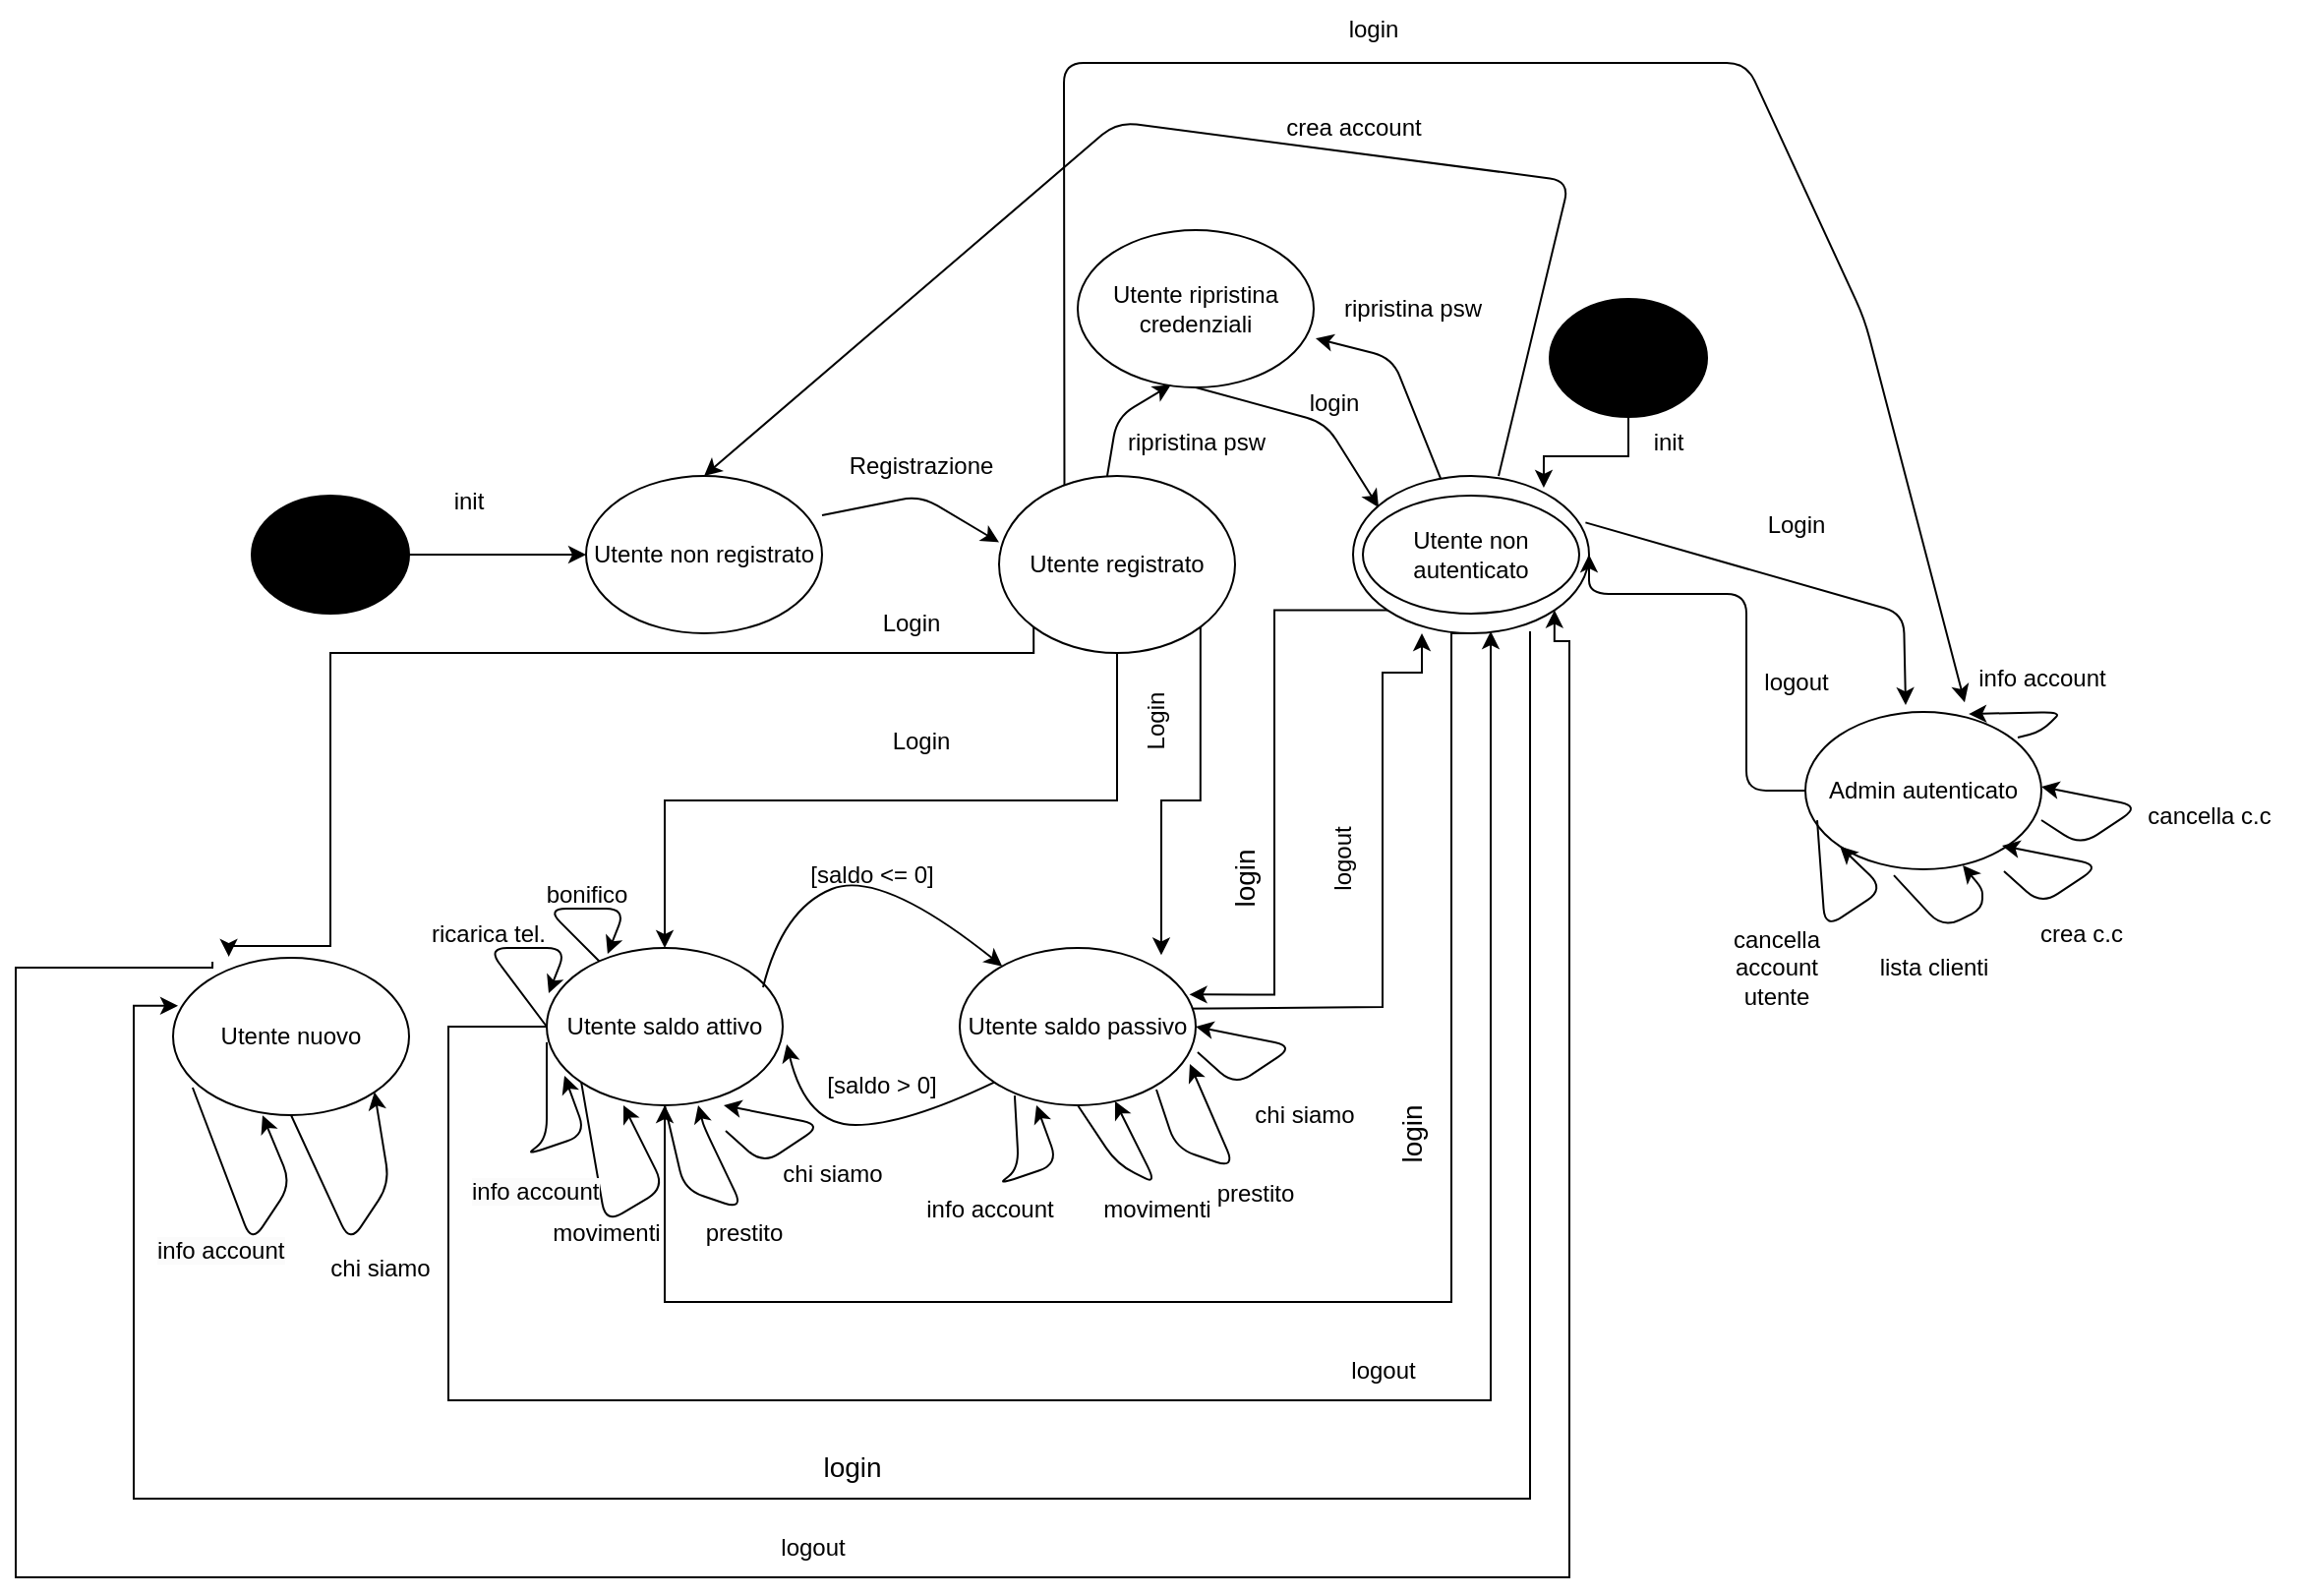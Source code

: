 <mxfile version="21.7.0" type="device">
  <diagram name="Pagina-1" id="RXsZhkkJ1BYQz_GdKjtC">
    <mxGraphModel dx="1701" dy="1647" grid="1" gridSize="10" guides="1" tooltips="1" connect="1" arrows="1" fold="1" page="1" pageScale="1" pageWidth="827" pageHeight="1169" math="0" shadow="0">
      <root>
        <mxCell id="0" />
        <mxCell id="1" parent="0" />
        <mxCell id="6yfdoHpJlU_6fIfk0Mqv-1" value="Utente non registrato" style="ellipse;whiteSpace=wrap;html=1;" parent="1" vertex="1">
          <mxGeometry x="190" y="80" width="120" height="80" as="geometry" />
        </mxCell>
        <mxCell id="hKvKpAvjpuiOTkt6PPMT-13" style="edgeStyle=orthogonalEdgeStyle;rounded=0;orthogonalLoop=1;jettySize=auto;html=1;exitX=0;exitY=1;exitDx=0;exitDy=0;entryX=0.236;entryY=-0.007;entryDx=0;entryDy=0;entryPerimeter=0;" parent="1" source="6yfdoHpJlU_6fIfk0Mqv-2" target="6yfdoHpJlU_6fIfk0Mqv-21" edge="1">
          <mxGeometry relative="1" as="geometry">
            <mxPoint x="70" y="290" as="targetPoint" />
            <Array as="points">
              <mxPoint x="417" y="170" />
              <mxPoint x="60" y="170" />
              <mxPoint x="60" y="319" />
            </Array>
          </mxGeometry>
        </mxCell>
        <mxCell id="hKvKpAvjpuiOTkt6PPMT-14" style="edgeStyle=orthogonalEdgeStyle;rounded=0;orthogonalLoop=1;jettySize=auto;html=1;exitX=0.5;exitY=1;exitDx=0;exitDy=0;entryX=0.5;entryY=0;entryDx=0;entryDy=0;" parent="1" source="6yfdoHpJlU_6fIfk0Mqv-2" target="6yfdoHpJlU_6fIfk0Mqv-23" edge="1">
          <mxGeometry relative="1" as="geometry" />
        </mxCell>
        <mxCell id="hKvKpAvjpuiOTkt6PPMT-17" style="edgeStyle=orthogonalEdgeStyle;rounded=0;orthogonalLoop=1;jettySize=auto;html=1;exitX=1;exitY=1;exitDx=0;exitDy=0;entryX=0.854;entryY=0.046;entryDx=0;entryDy=0;entryPerimeter=0;" parent="1" source="6yfdoHpJlU_6fIfk0Mqv-2" target="6yfdoHpJlU_6fIfk0Mqv-24" edge="1">
          <mxGeometry relative="1" as="geometry" />
        </mxCell>
        <mxCell id="6yfdoHpJlU_6fIfk0Mqv-2" value="Utente registrato" style="ellipse;whiteSpace=wrap;html=1;" parent="1" vertex="1">
          <mxGeometry x="400" y="80" width="120" height="90" as="geometry" />
        </mxCell>
        <mxCell id="6yfdoHpJlU_6fIfk0Mqv-8" style="edgeStyle=orthogonalEdgeStyle;rounded=0;orthogonalLoop=1;jettySize=auto;html=1;exitX=1;exitY=0.5;exitDx=0;exitDy=0;entryX=0;entryY=0.5;entryDx=0;entryDy=0;" parent="1" source="6yfdoHpJlU_6fIfk0Mqv-6" target="6yfdoHpJlU_6fIfk0Mqv-1" edge="1">
          <mxGeometry relative="1" as="geometry">
            <Array as="points">
              <mxPoint x="110" y="120" />
            </Array>
          </mxGeometry>
        </mxCell>
        <mxCell id="6yfdoHpJlU_6fIfk0Mqv-6" value="" style="ellipse;whiteSpace=wrap;html=1;fillColor=#000000;" parent="1" vertex="1">
          <mxGeometry x="20" y="90" width="80" height="60" as="geometry" />
        </mxCell>
        <mxCell id="hKvKpAvjpuiOTkt6PPMT-19" style="edgeStyle=orthogonalEdgeStyle;rounded=0;orthogonalLoop=1;jettySize=auto;html=1;exitX=0;exitY=1;exitDx=0;exitDy=0;entryX=0.973;entryY=0.296;entryDx=0;entryDy=0;entryPerimeter=0;" parent="1" source="6yfdoHpJlU_6fIfk0Mqv-9" target="6yfdoHpJlU_6fIfk0Mqv-24" edge="1">
          <mxGeometry relative="1" as="geometry">
            <mxPoint x="598.143" y="350" as="targetPoint" />
            <Array as="points">
              <mxPoint x="540" y="148" />
              <mxPoint x="540" y="344" />
            </Array>
          </mxGeometry>
        </mxCell>
        <mxCell id="hKvKpAvjpuiOTkt6PPMT-20" style="edgeStyle=orthogonalEdgeStyle;rounded=0;orthogonalLoop=1;jettySize=auto;html=1;exitX=0.5;exitY=1;exitDx=0;exitDy=0;entryX=0.5;entryY=1;entryDx=0;entryDy=0;" parent="1" source="6yfdoHpJlU_6fIfk0Mqv-9" target="6yfdoHpJlU_6fIfk0Mqv-23" edge="1">
          <mxGeometry relative="1" as="geometry">
            <mxPoint x="220" y="500" as="targetPoint" />
            <Array as="points">
              <mxPoint x="630" y="160" />
              <mxPoint x="630" y="500" />
              <mxPoint x="230" y="500" />
            </Array>
          </mxGeometry>
        </mxCell>
        <mxCell id="hKvKpAvjpuiOTkt6PPMT-25" style="edgeStyle=orthogonalEdgeStyle;rounded=0;orthogonalLoop=1;jettySize=auto;html=1;exitX=1;exitY=1;exitDx=0;exitDy=0;entryX=0.021;entryY=0.305;entryDx=0;entryDy=0;entryPerimeter=0;" parent="1" target="6yfdoHpJlU_6fIfk0Mqv-21" edge="1">
          <mxGeometry relative="1" as="geometry">
            <mxPoint x="8.78" y="349" as="targetPoint" />
            <mxPoint x="669.996" y="159.004" as="sourcePoint" />
            <Array as="points">
              <mxPoint x="670" y="600" />
              <mxPoint x="-40" y="600" />
              <mxPoint x="-40" y="349" />
            </Array>
          </mxGeometry>
        </mxCell>
        <mxCell id="6yfdoHpJlU_6fIfk0Mqv-9" value="" style="ellipse;whiteSpace=wrap;html=1;" parent="1" vertex="1">
          <mxGeometry x="580" y="80" width="120" height="80" as="geometry" />
        </mxCell>
        <mxCell id="6yfdoHpJlU_6fIfk0Mqv-11" value="Utente non autenticato" style="ellipse;whiteSpace=wrap;html=1;" parent="1" vertex="1">
          <mxGeometry x="585" y="90" width="110" height="60" as="geometry" />
        </mxCell>
        <mxCell id="6yfdoHpJlU_6fIfk0Mqv-12" value="Registrazione" style="text;html=1;align=center;verticalAlign=middle;resizable=0;points=[];autosize=1;strokeColor=none;fillColor=none;" parent="1" vertex="1">
          <mxGeometry x="310" y="60" width="100" height="30" as="geometry" />
        </mxCell>
        <mxCell id="hKvKpAvjpuiOTkt6PPMT-23" style="edgeStyle=orthogonalEdgeStyle;rounded=1;orthogonalLoop=1;jettySize=auto;html=1;exitX=0;exitY=0.5;exitDx=0;exitDy=0;entryX=1;entryY=0.5;entryDx=0;entryDy=0;" parent="1" source="6yfdoHpJlU_6fIfk0Mqv-16" target="6yfdoHpJlU_6fIfk0Mqv-9" edge="1">
          <mxGeometry relative="1" as="geometry">
            <Array as="points">
              <mxPoint x="780" y="240" />
              <mxPoint x="780" y="140" />
              <mxPoint x="700" y="140" />
            </Array>
          </mxGeometry>
        </mxCell>
        <mxCell id="6yfdoHpJlU_6fIfk0Mqv-16" value="Admin autenticato" style="ellipse;whiteSpace=wrap;html=1;" parent="1" vertex="1">
          <mxGeometry x="810" y="200" width="120" height="80" as="geometry" />
        </mxCell>
        <mxCell id="6yfdoHpJlU_6fIfk0Mqv-19" value="Login" style="text;html=1;align=center;verticalAlign=middle;resizable=0;points=[];autosize=1;strokeColor=none;fillColor=none;" parent="1" vertex="1">
          <mxGeometry x="330" y="140" width="50" height="30" as="geometry" />
        </mxCell>
        <mxCell id="6yfdoHpJlU_6fIfk0Mqv-20" value="Login" style="text;html=1;align=center;verticalAlign=middle;resizable=0;points=[];autosize=1;strokeColor=none;fillColor=none;" parent="1" vertex="1">
          <mxGeometry x="780" y="90" width="50" height="30" as="geometry" />
        </mxCell>
        <mxCell id="hKvKpAvjpuiOTkt6PPMT-28" style="edgeStyle=orthogonalEdgeStyle;rounded=0;orthogonalLoop=1;jettySize=auto;html=1;entryX=1;entryY=1;entryDx=0;entryDy=0;exitX=0.167;exitY=0.025;exitDx=0;exitDy=0;exitPerimeter=0;" parent="1" source="6yfdoHpJlU_6fIfk0Mqv-21" target="6yfdoHpJlU_6fIfk0Mqv-9" edge="1">
          <mxGeometry relative="1" as="geometry">
            <mxPoint x="-60" y="280" as="sourcePoint" />
            <Array as="points">
              <mxPoint y="330" />
              <mxPoint x="-100" y="330" />
              <mxPoint x="-100" y="640" />
              <mxPoint x="690" y="640" />
              <mxPoint x="690" y="164" />
              <mxPoint x="682" y="164" />
            </Array>
          </mxGeometry>
        </mxCell>
        <mxCell id="6yfdoHpJlU_6fIfk0Mqv-21" value="Utente nuovo" style="ellipse;whiteSpace=wrap;html=1;" parent="1" vertex="1">
          <mxGeometry x="-20" y="325" width="120" height="80" as="geometry" />
        </mxCell>
        <mxCell id="hKvKpAvjpuiOTkt6PPMT-30" style="edgeStyle=orthogonalEdgeStyle;rounded=0;orthogonalLoop=1;jettySize=auto;html=1;exitX=0;exitY=0.5;exitDx=0;exitDy=0;" parent="1" source="6yfdoHpJlU_6fIfk0Mqv-23" edge="1">
          <mxGeometry relative="1" as="geometry">
            <mxPoint x="650" y="159" as="targetPoint" />
            <Array as="points">
              <mxPoint x="120" y="360" />
              <mxPoint x="120" y="550" />
              <mxPoint x="650" y="550" />
              <mxPoint x="650" y="159" />
            </Array>
          </mxGeometry>
        </mxCell>
        <mxCell id="6yfdoHpJlU_6fIfk0Mqv-23" value="Utente saldo attivo" style="ellipse;whiteSpace=wrap;html=1;" parent="1" vertex="1">
          <mxGeometry x="170" y="320" width="120" height="80" as="geometry" />
        </mxCell>
        <mxCell id="hKvKpAvjpuiOTkt6PPMT-33" style="edgeStyle=orthogonalEdgeStyle;rounded=0;orthogonalLoop=1;jettySize=auto;html=1;exitX=1.01;exitY=0.386;exitDx=0;exitDy=0;entryX=0.962;entryY=0.796;entryDx=0;entryDy=0;entryPerimeter=0;exitPerimeter=0;" parent="1" source="6yfdoHpJlU_6fIfk0Mqv-24" edge="1">
          <mxGeometry relative="1" as="geometry">
            <mxPoint x="615" y="160.0" as="targetPoint" />
            <mxPoint x="419.56" y="376.32" as="sourcePoint" />
            <Array as="points">
              <mxPoint x="490" y="351" />
              <mxPoint x="595" y="350" />
              <mxPoint x="595" y="180" />
              <mxPoint x="615" y="180" />
            </Array>
          </mxGeometry>
        </mxCell>
        <mxCell id="6yfdoHpJlU_6fIfk0Mqv-24" value="Utente saldo passivo" style="ellipse;whiteSpace=wrap;html=1;" parent="1" vertex="1">
          <mxGeometry x="380" y="320" width="120" height="80" as="geometry" />
        </mxCell>
        <mxCell id="6yfdoHpJlU_6fIfk0Mqv-38" value="" style="curved=1;endArrow=classic;html=1;rounded=0;" parent="1" target="6yfdoHpJlU_6fIfk0Mqv-24" edge="1">
          <mxGeometry width="50" height="50" relative="1" as="geometry">
            <mxPoint x="280" y="340" as="sourcePoint" />
            <mxPoint x="350" y="280" as="targetPoint" />
            <Array as="points">
              <mxPoint x="290" y="300" />
              <mxPoint x="340" y="280" />
            </Array>
          </mxGeometry>
        </mxCell>
        <mxCell id="N1cmyKIt58OU5iwGoLdd-1" value="" style="curved=1;endArrow=classic;html=1;rounded=0;exitX=0;exitY=1;exitDx=0;exitDy=0;entryX=1.017;entryY=0.613;entryDx=0;entryDy=0;entryPerimeter=0;" parent="1" source="6yfdoHpJlU_6fIfk0Mqv-24" target="6yfdoHpJlU_6fIfk0Mqv-23" edge="1">
          <mxGeometry width="50" height="50" relative="1" as="geometry">
            <mxPoint x="414" y="439" as="sourcePoint" />
            <mxPoint x="292" y="450" as="targetPoint" />
            <Array as="points">
              <mxPoint x="352" y="410" />
              <mxPoint x="302" y="410" />
            </Array>
          </mxGeometry>
        </mxCell>
        <mxCell id="N1cmyKIt58OU5iwGoLdd-3" value="" style="endArrow=classic;html=1;rounded=1;exitX=0.5;exitY=1;exitDx=0;exitDy=0;" parent="1" source="6yfdoHpJlU_6fIfk0Mqv-24" target="6yfdoHpJlU_6fIfk0Mqv-24" edge="1">
          <mxGeometry width="50" height="50" relative="1" as="geometry">
            <mxPoint x="460" y="450" as="sourcePoint" />
            <mxPoint x="510" y="400" as="targetPoint" />
            <Array as="points">
              <mxPoint x="460" y="430" />
              <mxPoint x="480" y="440" />
            </Array>
          </mxGeometry>
        </mxCell>
        <mxCell id="N1cmyKIt58OU5iwGoLdd-4" value="movimenti" style="text;html=1;align=center;verticalAlign=middle;resizable=0;points=[];autosize=1;strokeColor=none;fillColor=none;" parent="1" vertex="1">
          <mxGeometry x="440" y="438" width="80" height="30" as="geometry" />
        </mxCell>
        <mxCell id="N1cmyKIt58OU5iwGoLdd-5" value="" style="endArrow=classic;html=1;rounded=1;exitX=0.5;exitY=1;exitDx=0;exitDy=0;entryX=0.975;entryY=0.738;entryDx=0;entryDy=0;entryPerimeter=0;" parent="1" target="6yfdoHpJlU_6fIfk0Mqv-24" edge="1">
          <mxGeometry width="50" height="50" relative="1" as="geometry">
            <mxPoint x="480" y="392" as="sourcePoint" />
            <mxPoint x="499" y="390" as="targetPoint" />
            <Array as="points">
              <mxPoint x="490" y="422" />
              <mxPoint x="520" y="432" />
            </Array>
          </mxGeometry>
        </mxCell>
        <mxCell id="N1cmyKIt58OU5iwGoLdd-6" value="prestito" style="text;html=1;align=center;verticalAlign=middle;resizable=0;points=[];autosize=1;strokeColor=none;fillColor=none;" parent="1" vertex="1">
          <mxGeometry x="500" y="430" width="60" height="30" as="geometry" />
        </mxCell>
        <mxCell id="N1cmyKIt58OU5iwGoLdd-7" value="" style="endArrow=classic;html=1;rounded=1;exitX=1.008;exitY=0.663;exitDx=0;exitDy=0;exitPerimeter=0;" parent="1" source="6yfdoHpJlU_6fIfk0Mqv-24" edge="1">
          <mxGeometry width="50" height="50" relative="1" as="geometry">
            <mxPoint x="500" y="352" as="sourcePoint" />
            <mxPoint x="500" y="360" as="targetPoint" />
            <Array as="points">
              <mxPoint x="520" y="390" />
              <mxPoint x="550" y="370" />
            </Array>
          </mxGeometry>
        </mxCell>
        <mxCell id="N1cmyKIt58OU5iwGoLdd-8" value="chi siamo" style="text;html=1;align=center;verticalAlign=middle;resizable=0;points=[];autosize=1;strokeColor=none;fillColor=none;" parent="1" vertex="1">
          <mxGeometry x="520" y="390" width="70" height="30" as="geometry" />
        </mxCell>
        <mxCell id="N1cmyKIt58OU5iwGoLdd-10" value="" style="endArrow=classic;html=1;rounded=1;exitX=0.233;exitY=0.938;exitDx=0;exitDy=0;exitPerimeter=0;" parent="1" source="6yfdoHpJlU_6fIfk0Mqv-24" edge="1">
          <mxGeometry width="50" height="50" relative="1" as="geometry">
            <mxPoint x="400" y="402" as="sourcePoint" />
            <mxPoint x="419" y="400" as="targetPoint" />
            <Array as="points">
              <mxPoint x="410" y="432" />
              <mxPoint x="400" y="440" />
              <mxPoint x="430" y="430" />
            </Array>
          </mxGeometry>
        </mxCell>
        <mxCell id="N1cmyKIt58OU5iwGoLdd-11" value="info account" style="text;html=1;align=center;verticalAlign=middle;resizable=0;points=[];autosize=1;strokeColor=none;fillColor=none;" parent="1" vertex="1">
          <mxGeometry x="350" y="438" width="90" height="30" as="geometry" />
        </mxCell>
        <mxCell id="N1cmyKIt58OU5iwGoLdd-12" value="" style="endArrow=classic;html=1;rounded=1;exitX=0;exitY=1;exitDx=0;exitDy=0;" parent="1" source="6yfdoHpJlU_6fIfk0Mqv-23" edge="1">
          <mxGeometry width="50" height="50" relative="1" as="geometry">
            <mxPoint x="190" y="402" as="sourcePoint" />
            <mxPoint x="209" y="400" as="targetPoint" />
            <Array as="points">
              <mxPoint x="200" y="460" />
              <mxPoint x="230" y="442" />
            </Array>
          </mxGeometry>
        </mxCell>
        <mxCell id="N1cmyKIt58OU5iwGoLdd-13" value="movimenti" style="text;html=1;align=center;verticalAlign=middle;resizable=0;points=[];autosize=1;strokeColor=none;fillColor=none;" parent="1" vertex="1">
          <mxGeometry x="160" y="450" width="80" height="30" as="geometry" />
        </mxCell>
        <mxCell id="N1cmyKIt58OU5iwGoLdd-14" value="" style="endArrow=classic;html=1;rounded=1;exitX=0.5;exitY=1;exitDx=0;exitDy=0;entryX=0.975;entryY=0.738;entryDx=0;entryDy=0;entryPerimeter=0;" parent="1" source="6yfdoHpJlU_6fIfk0Mqv-23" edge="1">
          <mxGeometry width="50" height="50" relative="1" as="geometry">
            <mxPoint x="230" y="413" as="sourcePoint" />
            <mxPoint x="247" y="400" as="targetPoint" />
            <Array as="points">
              <mxPoint x="240" y="443" />
              <mxPoint x="270" y="453" />
              <mxPoint x="250" y="411" />
            </Array>
          </mxGeometry>
        </mxCell>
        <mxCell id="N1cmyKIt58OU5iwGoLdd-15" value="prestito" style="text;html=1;align=center;verticalAlign=middle;resizable=0;points=[];autosize=1;strokeColor=none;fillColor=none;" parent="1" vertex="1">
          <mxGeometry x="240" y="450" width="60" height="30" as="geometry" />
        </mxCell>
        <mxCell id="N1cmyKIt58OU5iwGoLdd-16" value="" style="endArrow=classic;html=1;rounded=1;exitX=1.008;exitY=0.663;exitDx=0;exitDy=0;exitPerimeter=0;" parent="1" edge="1">
          <mxGeometry width="50" height="50" relative="1" as="geometry">
            <mxPoint x="261" y="413" as="sourcePoint" />
            <mxPoint x="260" y="400" as="targetPoint" />
            <Array as="points">
              <mxPoint x="280" y="430" />
              <mxPoint x="310" y="410" />
            </Array>
          </mxGeometry>
        </mxCell>
        <mxCell id="N1cmyKIt58OU5iwGoLdd-17" value="chi siamo" style="text;html=1;align=center;verticalAlign=middle;resizable=0;points=[];autosize=1;strokeColor=none;fillColor=none;" parent="1" vertex="1">
          <mxGeometry x="280" y="420" width="70" height="30" as="geometry" />
        </mxCell>
        <mxCell id="N1cmyKIt58OU5iwGoLdd-18" value="" style="endArrow=classic;html=1;rounded=1;exitX=0;exitY=0.6;exitDx=0;exitDy=0;exitPerimeter=0;" parent="1" source="6yfdoHpJlU_6fIfk0Mqv-23" edge="1">
          <mxGeometry width="50" height="50" relative="1" as="geometry">
            <mxPoint x="168" y="380" as="sourcePoint" />
            <mxPoint x="179" y="385" as="targetPoint" />
            <Array as="points">
              <mxPoint x="170" y="417" />
              <mxPoint x="160" y="425" />
              <mxPoint x="190" y="415" />
            </Array>
          </mxGeometry>
        </mxCell>
        <mxCell id="N1cmyKIt58OU5iwGoLdd-20" value="&lt;span style=&quot;color: rgb(0, 0, 0); font-family: Helvetica; font-size: 12px; font-style: normal; font-variant-ligatures: normal; font-variant-caps: normal; font-weight: 400; letter-spacing: normal; orphans: 2; text-align: center; text-indent: 0px; text-transform: none; widows: 2; word-spacing: 0px; -webkit-text-stroke-width: 0px; background-color: rgb(251, 251, 251); text-decoration-thickness: initial; text-decoration-style: initial; text-decoration-color: initial; float: none; display: inline !important;&quot;&gt;info account&lt;/span&gt;" style="text;whiteSpace=wrap;html=1;" parent="1" vertex="1">
          <mxGeometry x="130" y="430" width="80" height="30" as="geometry" />
        </mxCell>
        <mxCell id="N1cmyKIt58OU5iwGoLdd-22" value="" style="endArrow=classic;html=1;rounded=1;entryX=0.258;entryY=0.038;entryDx=0;entryDy=0;entryPerimeter=0;" parent="1" source="6yfdoHpJlU_6fIfk0Mqv-23" target="6yfdoHpJlU_6fIfk0Mqv-23" edge="1">
          <mxGeometry width="50" height="50" relative="1" as="geometry">
            <mxPoint x="160" y="310" as="sourcePoint" />
            <mxPoint x="190" y="280" as="targetPoint" />
            <Array as="points">
              <mxPoint x="170" y="300" />
              <mxPoint x="210" y="300" />
            </Array>
          </mxGeometry>
        </mxCell>
        <mxCell id="N1cmyKIt58OU5iwGoLdd-23" value="bonifico" style="text;html=1;align=center;verticalAlign=middle;resizable=0;points=[];autosize=1;strokeColor=none;fillColor=none;" parent="1" vertex="1">
          <mxGeometry x="160" y="278" width="60" height="30" as="geometry" />
        </mxCell>
        <mxCell id="N1cmyKIt58OU5iwGoLdd-24" value="" style="endArrow=classic;html=1;rounded=1;entryX=0.258;entryY=0.038;entryDx=0;entryDy=0;entryPerimeter=0;exitX=0;exitY=0.5;exitDx=0;exitDy=0;" parent="1" source="6yfdoHpJlU_6fIfk0Mqv-23" edge="1">
          <mxGeometry width="50" height="50" relative="1" as="geometry">
            <mxPoint x="167" y="347" as="sourcePoint" />
            <mxPoint x="171" y="343" as="targetPoint" />
            <Array as="points">
              <mxPoint x="140" y="320" />
              <mxPoint x="180" y="320" />
            </Array>
          </mxGeometry>
        </mxCell>
        <mxCell id="N1cmyKIt58OU5iwGoLdd-25" value="ricarica tel." style="text;html=1;align=center;verticalAlign=middle;resizable=0;points=[];autosize=1;strokeColor=none;fillColor=none;" parent="1" vertex="1">
          <mxGeometry x="100" y="298" width="80" height="30" as="geometry" />
        </mxCell>
        <mxCell id="N1cmyKIt58OU5iwGoLdd-27" value="" style="endArrow=classic;html=1;rounded=1;exitX=1;exitY=0.25;exitDx=0;exitDy=0;exitPerimeter=0;entryX=0;entryY=0.375;entryDx=0;entryDy=0;entryPerimeter=0;" parent="1" source="6yfdoHpJlU_6fIfk0Mqv-1" target="6yfdoHpJlU_6fIfk0Mqv-2" edge="1">
          <mxGeometry width="50" height="50" relative="1" as="geometry">
            <mxPoint x="320" y="130" as="sourcePoint" />
            <mxPoint x="370" y="80" as="targetPoint" />
            <Array as="points">
              <mxPoint x="360" y="90" />
            </Array>
          </mxGeometry>
        </mxCell>
        <mxCell id="N1cmyKIt58OU5iwGoLdd-30" value="" style="endArrow=classic;html=1;rounded=1;exitX=0.985;exitY=0.296;exitDx=0;exitDy=0;exitPerimeter=0;entryX=0.425;entryY=-0.043;entryDx=0;entryDy=0;entryPerimeter=0;" parent="1" source="6yfdoHpJlU_6fIfk0Mqv-9" target="6yfdoHpJlU_6fIfk0Mqv-16" edge="1">
          <mxGeometry width="50" height="50" relative="1" as="geometry">
            <mxPoint x="839.04" y="106" as="sourcePoint" />
            <mxPoint x="890" y="180" as="targetPoint" />
            <Array as="points">
              <mxPoint x="860" y="150" />
            </Array>
          </mxGeometry>
        </mxCell>
        <mxCell id="N1cmyKIt58OU5iwGoLdd-33" value="" style="endArrow=classic;html=1;rounded=1;exitX=0.5;exitY=1;exitDx=0;exitDy=0;entryX=1;entryY=1;entryDx=0;entryDy=0;" parent="1" source="6yfdoHpJlU_6fIfk0Mqv-21" target="6yfdoHpJlU_6fIfk0Mqv-21" edge="1">
          <mxGeometry width="50" height="50" relative="1" as="geometry">
            <mxPoint x="101" y="413" as="sourcePoint" />
            <mxPoint x="100" y="400" as="targetPoint" />
            <Array as="points">
              <mxPoint x="70" y="470" />
              <mxPoint x="90" y="440" />
            </Array>
          </mxGeometry>
        </mxCell>
        <mxCell id="N1cmyKIt58OU5iwGoLdd-34" value="chi siamo" style="text;html=1;align=center;verticalAlign=middle;resizable=0;points=[];autosize=1;strokeColor=none;fillColor=none;" parent="1" vertex="1">
          <mxGeometry x="50" y="468" width="70" height="30" as="geometry" />
        </mxCell>
        <mxCell id="N1cmyKIt58OU5iwGoLdd-36" value="" style="endArrow=classic;html=1;rounded=1;exitX=0.083;exitY=0.825;exitDx=0;exitDy=0;exitPerimeter=0;entryX=0.379;entryY=1.002;entryDx=0;entryDy=0;entryPerimeter=0;" parent="1" source="6yfdoHpJlU_6fIfk0Mqv-21" target="6yfdoHpJlU_6fIfk0Mqv-21" edge="1">
          <mxGeometry width="50" height="50" relative="1" as="geometry">
            <mxPoint x="30" y="400" as="sourcePoint" />
            <mxPoint x="20" y="410" as="targetPoint" />
            <Array as="points">
              <mxPoint x="20" y="470" />
              <mxPoint x="40" y="440" />
            </Array>
          </mxGeometry>
        </mxCell>
        <mxCell id="N1cmyKIt58OU5iwGoLdd-37" value="&lt;span style=&quot;color: rgb(0, 0, 0); font-family: Helvetica; font-size: 12px; font-style: normal; font-variant-ligatures: normal; font-variant-caps: normal; font-weight: 400; letter-spacing: normal; orphans: 2; text-align: center; text-indent: 0px; text-transform: none; widows: 2; word-spacing: 0px; -webkit-text-stroke-width: 0px; background-color: rgb(251, 251, 251); text-decoration-thickness: initial; text-decoration-style: initial; text-decoration-color: initial; float: none; display: inline !important;&quot;&gt;info account&lt;/span&gt;" style="text;whiteSpace=wrap;html=1;" parent="1" vertex="1">
          <mxGeometry x="-30" y="460" width="80" height="30" as="geometry" />
        </mxCell>
        <mxCell id="N1cmyKIt58OU5iwGoLdd-38" value="login" style="text;html=1;align=center;verticalAlign=middle;resizable=0;points=[];autosize=1;strokeColor=none;fillColor=none;rotation=270;strokeWidth=1;fontSize=14;" parent="1" vertex="1">
          <mxGeometry x="500" y="270" width="50" height="30" as="geometry" />
        </mxCell>
        <mxCell id="N1cmyKIt58OU5iwGoLdd-40" value="" style="ellipse;whiteSpace=wrap;html=1;fillColor=#000000;" parent="1" vertex="1">
          <mxGeometry x="680" y="-10" width="80" height="60" as="geometry" />
        </mxCell>
        <mxCell id="N1cmyKIt58OU5iwGoLdd-41" style="edgeStyle=orthogonalEdgeStyle;rounded=0;orthogonalLoop=1;jettySize=auto;html=1;exitX=0;exitY=0.5;exitDx=0;exitDy=0;entryX=0.808;entryY=0.075;entryDx=0;entryDy=0;entryPerimeter=0;" parent="1" source="N1cmyKIt58OU5iwGoLdd-40" target="6yfdoHpJlU_6fIfk0Mqv-9" edge="1">
          <mxGeometry relative="1" as="geometry">
            <Array as="points">
              <mxPoint x="720" y="70" />
              <mxPoint x="677" y="70" />
            </Array>
            <mxPoint x="665" y="39.5" as="sourcePoint" />
            <mxPoint x="755" y="39.5" as="targetPoint" />
          </mxGeometry>
        </mxCell>
        <mxCell id="N1cmyKIt58OU5iwGoLdd-42" value="" style="endArrow=classic;html=1;rounded=1;exitX=1.008;exitY=0.663;exitDx=0;exitDy=0;exitPerimeter=0;" parent="1" edge="1">
          <mxGeometry width="50" height="50" relative="1" as="geometry">
            <mxPoint x="911" y="281" as="sourcePoint" />
            <mxPoint x="910" y="268" as="targetPoint" />
            <Array as="points">
              <mxPoint x="930" y="298" />
              <mxPoint x="960" y="278" />
            </Array>
          </mxGeometry>
        </mxCell>
        <mxCell id="N1cmyKIt58OU5iwGoLdd-43" value="" style="endArrow=classic;html=1;rounded=1;exitX=0.375;exitY=1.038;exitDx=0;exitDy=0;exitPerimeter=0;entryX=0.667;entryY=0.975;entryDx=0;entryDy=0;entryPerimeter=0;" parent="1" source="6yfdoHpJlU_6fIfk0Mqv-16" target="6yfdoHpJlU_6fIfk0Mqv-16" edge="1">
          <mxGeometry width="50" height="50" relative="1" as="geometry">
            <mxPoint x="891" y="293" as="sourcePoint" />
            <mxPoint x="910" y="283" as="targetPoint" />
            <Array as="points">
              <mxPoint x="880" y="310" />
              <mxPoint x="900" y="300" />
              <mxPoint x="900" y="290" />
            </Array>
          </mxGeometry>
        </mxCell>
        <mxCell id="N1cmyKIt58OU5iwGoLdd-44" value="lista clienti" style="text;html=1;align=center;verticalAlign=middle;resizable=0;points=[];autosize=1;strokeColor=none;fillColor=none;" parent="1" vertex="1">
          <mxGeometry x="835" y="315" width="80" height="30" as="geometry" />
        </mxCell>
        <mxCell id="N1cmyKIt58OU5iwGoLdd-45" value="crea c.c" style="text;html=1;align=center;verticalAlign=middle;resizable=0;points=[];autosize=1;strokeColor=none;fillColor=none;" parent="1" vertex="1">
          <mxGeometry x="915" y="298" width="70" height="30" as="geometry" />
        </mxCell>
        <mxCell id="N1cmyKIt58OU5iwGoLdd-48" value="" style="endArrow=classic;html=1;rounded=1;exitX=0.05;exitY=0.688;exitDx=0;exitDy=0;exitPerimeter=0;entryX=0;entryY=1;entryDx=0;entryDy=0;" parent="1" source="6yfdoHpJlU_6fIfk0Mqv-16" target="6yfdoHpJlU_6fIfk0Mqv-16" edge="1">
          <mxGeometry width="50" height="50" relative="1" as="geometry">
            <mxPoint x="801" y="293" as="sourcePoint" />
            <mxPoint x="800" y="280" as="targetPoint" />
            <Array as="points">
              <mxPoint x="820" y="310" />
              <mxPoint x="850" y="290" />
            </Array>
          </mxGeometry>
        </mxCell>
        <mxCell id="N1cmyKIt58OU5iwGoLdd-49" value="cancella &lt;br&gt;account &lt;br&gt;utente" style="text;html=1;align=center;verticalAlign=middle;resizable=0;points=[];autosize=1;strokeColor=none;fillColor=none;rotation=0;" parent="1" vertex="1">
          <mxGeometry x="760" y="300" width="70" height="60" as="geometry" />
        </mxCell>
        <mxCell id="N1cmyKIt58OU5iwGoLdd-50" value="" style="endArrow=classic;html=1;rounded=1;exitX=1;exitY=0.5;exitDx=0;exitDy=0;" parent="1" edge="1">
          <mxGeometry width="50" height="50" relative="1" as="geometry">
            <mxPoint x="930" y="255" as="sourcePoint" />
            <mxPoint x="930" y="238" as="targetPoint" />
            <Array as="points">
              <mxPoint x="950" y="268" />
              <mxPoint x="980" y="248" />
            </Array>
          </mxGeometry>
        </mxCell>
        <mxCell id="N1cmyKIt58OU5iwGoLdd-51" value="cancella c.c" style="text;html=1;align=center;verticalAlign=middle;resizable=0;points=[];autosize=1;strokeColor=none;fillColor=none;" parent="1" vertex="1">
          <mxGeometry x="970" y="238" width="90" height="30" as="geometry" />
        </mxCell>
        <mxCell id="N1cmyKIt58OU5iwGoLdd-52" value="" style="endArrow=classic;html=1;rounded=1;exitX=1.008;exitY=0.663;exitDx=0;exitDy=0;exitPerimeter=0;entryX=0.692;entryY=0.013;entryDx=0;entryDy=0;entryPerimeter=0;" parent="1" target="6yfdoHpJlU_6fIfk0Mqv-16" edge="1">
          <mxGeometry width="50" height="50" relative="1" as="geometry">
            <mxPoint x="918" y="213" as="sourcePoint" />
            <mxPoint x="917" y="200" as="targetPoint" />
            <Array as="points">
              <mxPoint x="930" y="210" />
              <mxPoint x="940" y="200" />
            </Array>
          </mxGeometry>
        </mxCell>
        <mxCell id="N1cmyKIt58OU5iwGoLdd-53" value="info account" style="text;html=1;align=center;verticalAlign=middle;resizable=0;points=[];autosize=1;strokeColor=none;fillColor=none;" parent="1" vertex="1">
          <mxGeometry x="885" y="168" width="90" height="30" as="geometry" />
        </mxCell>
        <mxCell id="N1cmyKIt58OU5iwGoLdd-54" value="Utente ripristina credenziali" style="ellipse;whiteSpace=wrap;html=1;" parent="1" vertex="1">
          <mxGeometry x="440" y="-45" width="120" height="80" as="geometry" />
        </mxCell>
        <mxCell id="N1cmyKIt58OU5iwGoLdd-55" value="" style="endArrow=classic;html=1;rounded=1;entryX=1.008;entryY=0.688;entryDx=0;entryDy=0;entryPerimeter=0;" parent="1" source="6yfdoHpJlU_6fIfk0Mqv-9" target="N1cmyKIt58OU5iwGoLdd-54" edge="1">
          <mxGeometry width="50" height="50" relative="1" as="geometry">
            <mxPoint x="540" y="45" as="sourcePoint" />
            <mxPoint x="600" y="45" as="targetPoint" />
            <Array as="points">
              <mxPoint x="600" y="20" />
            </Array>
          </mxGeometry>
        </mxCell>
        <mxCell id="N1cmyKIt58OU5iwGoLdd-57" value="" style="endArrow=classic;html=1;rounded=1;entryX=0.781;entryY=0.899;entryDx=0;entryDy=0;entryPerimeter=0;exitX=0.5;exitY=1;exitDx=0;exitDy=0;" parent="1" source="N1cmyKIt58OU5iwGoLdd-54" edge="1">
          <mxGeometry width="50" height="50" relative="1" as="geometry">
            <mxPoint x="480" y="40" as="sourcePoint" />
            <mxPoint x="593" y="96" as="targetPoint" />
            <Array as="points">
              <mxPoint x="566" y="53" />
            </Array>
          </mxGeometry>
        </mxCell>
        <mxCell id="N1cmyKIt58OU5iwGoLdd-67" value="" style="endArrow=classic;html=1;rounded=1;exitX=0.277;exitY=-0.005;exitDx=0;exitDy=0;exitPerimeter=0;entryX=0.675;entryY=-0.061;entryDx=0;entryDy=0;entryPerimeter=0;" parent="1" target="6yfdoHpJlU_6fIfk0Mqv-16" edge="1">
          <mxGeometry width="50" height="50" relative="1" as="geometry">
            <mxPoint x="433.24" y="84.55" as="sourcePoint" />
            <mxPoint x="730" y="150" as="targetPoint" />
            <Array as="points">
              <mxPoint x="433" y="-130" />
              <mxPoint x="780" y="-130" />
              <mxPoint x="840" />
            </Array>
          </mxGeometry>
        </mxCell>
        <mxCell id="N1cmyKIt58OU5iwGoLdd-68" value="" style="endArrow=classic;html=1;rounded=1;entryX=0.395;entryY=0.984;entryDx=0;entryDy=0;entryPerimeter=0;" parent="1" target="N1cmyKIt58OU5iwGoLdd-54" edge="1">
          <mxGeometry width="50" height="50" relative="1" as="geometry">
            <mxPoint x="455" y="80" as="sourcePoint" />
            <mxPoint x="480" y="40" as="targetPoint" />
            <Array as="points">
              <mxPoint x="460" y="50" />
            </Array>
          </mxGeometry>
        </mxCell>
        <mxCell id="hKvKpAvjpuiOTkt6PPMT-1" value="init" style="text;html=1;align=center;verticalAlign=middle;resizable=0;points=[];autosize=1;strokeColor=none;fillColor=none;" parent="1" vertex="1">
          <mxGeometry x="110" y="78" width="40" height="30" as="geometry" />
        </mxCell>
        <mxCell id="hKvKpAvjpuiOTkt6PPMT-2" value="init" style="text;html=1;align=center;verticalAlign=middle;resizable=0;points=[];autosize=1;strokeColor=none;fillColor=none;" parent="1" vertex="1">
          <mxGeometry x="720" y="48" width="40" height="30" as="geometry" />
        </mxCell>
        <mxCell id="hKvKpAvjpuiOTkt6PPMT-3" value="ripristina psw" style="text;html=1;align=center;verticalAlign=middle;resizable=0;points=[];autosize=1;strokeColor=none;fillColor=none;" parent="1" vertex="1">
          <mxGeometry x="455" y="48" width="90" height="30" as="geometry" />
        </mxCell>
        <mxCell id="hKvKpAvjpuiOTkt6PPMT-6" value="login" style="text;html=1;align=center;verticalAlign=middle;resizable=0;points=[];autosize=1;strokeColor=none;fillColor=none;" parent="1" vertex="1">
          <mxGeometry x="565" y="-162" width="50" height="30" as="geometry" />
        </mxCell>
        <mxCell id="hKvKpAvjpuiOTkt6PPMT-7" value="ripristina psw" style="text;html=1;align=center;verticalAlign=middle;resizable=0;points=[];autosize=1;strokeColor=none;fillColor=none;" parent="1" vertex="1">
          <mxGeometry x="565" y="-20" width="90" height="30" as="geometry" />
        </mxCell>
        <mxCell id="hKvKpAvjpuiOTkt6PPMT-9" value="login" style="text;html=1;align=center;verticalAlign=middle;resizable=0;points=[];autosize=1;strokeColor=none;fillColor=none;" parent="1" vertex="1">
          <mxGeometry x="545" y="28" width="50" height="30" as="geometry" />
        </mxCell>
        <mxCell id="hKvKpAvjpuiOTkt6PPMT-10" value="[saldo &amp;lt;= 0]" style="text;html=1;align=center;verticalAlign=middle;resizable=0;points=[];autosize=1;strokeColor=none;fillColor=none;" parent="1" vertex="1">
          <mxGeometry x="290" y="268" width="90" height="30" as="geometry" />
        </mxCell>
        <mxCell id="hKvKpAvjpuiOTkt6PPMT-11" value="[saldo &amp;gt; 0]" style="text;html=1;align=center;verticalAlign=middle;resizable=0;points=[];autosize=1;strokeColor=none;fillColor=none;" parent="1" vertex="1">
          <mxGeometry x="300" y="375" width="80" height="30" as="geometry" />
        </mxCell>
        <mxCell id="hKvKpAvjpuiOTkt6PPMT-16" value="Login" style="text;html=1;align=center;verticalAlign=middle;resizable=0;points=[];autosize=1;strokeColor=none;fillColor=none;" parent="1" vertex="1">
          <mxGeometry x="335" y="200" width="50" height="30" as="geometry" />
        </mxCell>
        <mxCell id="hKvKpAvjpuiOTkt6PPMT-18" value="Login" style="text;html=1;align=center;verticalAlign=middle;resizable=0;points=[];autosize=1;strokeColor=none;fillColor=none;rotation=270;" parent="1" vertex="1">
          <mxGeometry x="455" y="190" width="50" height="30" as="geometry" />
        </mxCell>
        <mxCell id="hKvKpAvjpuiOTkt6PPMT-21" value="login" style="text;html=1;align=center;verticalAlign=middle;resizable=0;points=[];autosize=1;strokeColor=none;fillColor=none;rotation=270;strokeWidth=1;fontSize=14;" parent="1" vertex="1">
          <mxGeometry x="585" y="400" width="50" height="30" as="geometry" />
        </mxCell>
        <mxCell id="hKvKpAvjpuiOTkt6PPMT-24" value="logout" style="text;html=1;align=center;verticalAlign=middle;resizable=0;points=[];autosize=1;strokeColor=none;fillColor=none;" parent="1" vertex="1">
          <mxGeometry x="775" y="170" width="60" height="30" as="geometry" />
        </mxCell>
        <mxCell id="hKvKpAvjpuiOTkt6PPMT-26" value="login" style="text;html=1;align=center;verticalAlign=middle;resizable=0;points=[];autosize=1;strokeColor=none;fillColor=none;rotation=0;strokeWidth=1;fontSize=14;" parent="1" vertex="1">
          <mxGeometry x="300" y="569" width="50" height="30" as="geometry" />
        </mxCell>
        <mxCell id="hKvKpAvjpuiOTkt6PPMT-29" value="logout" style="text;html=1;align=center;verticalAlign=middle;resizable=0;points=[];autosize=1;strokeColor=none;fillColor=none;" parent="1" vertex="1">
          <mxGeometry x="565" y="520" width="60" height="30" as="geometry" />
        </mxCell>
        <mxCell id="hKvKpAvjpuiOTkt6PPMT-32" value="logout" style="text;html=1;align=center;verticalAlign=middle;resizable=0;points=[];autosize=1;strokeColor=none;fillColor=none;" parent="1" vertex="1">
          <mxGeometry x="275" y="610" width="60" height="30" as="geometry" />
        </mxCell>
        <mxCell id="hKvKpAvjpuiOTkt6PPMT-34" value="logout" style="text;html=1;align=center;verticalAlign=middle;resizable=0;points=[];autosize=1;strokeColor=none;fillColor=none;rotation=270;" parent="1" vertex="1">
          <mxGeometry x="545" y="260" width="60" height="30" as="geometry" />
        </mxCell>
        <mxCell id="X_HLP1SMNPn7XzwjxCeV-1" value="" style="endArrow=classic;html=1;rounded=1;entryX=0.5;entryY=0;entryDx=0;entryDy=0;" edge="1" parent="1" target="6yfdoHpJlU_6fIfk0Mqv-1">
          <mxGeometry width="50" height="50" relative="1" as="geometry">
            <mxPoint x="654" y="80" as="sourcePoint" />
            <mxPoint x="270" y="-40" as="targetPoint" />
            <Array as="points">
              <mxPoint x="690" y="-70" />
              <mxPoint x="460" y="-100" />
            </Array>
          </mxGeometry>
        </mxCell>
        <mxCell id="X_HLP1SMNPn7XzwjxCeV-2" value="crea account" style="text;html=1;align=center;verticalAlign=middle;resizable=0;points=[];autosize=1;strokeColor=none;fillColor=none;" vertex="1" parent="1">
          <mxGeometry x="535" y="-112" width="90" height="30" as="geometry" />
        </mxCell>
      </root>
    </mxGraphModel>
  </diagram>
</mxfile>
